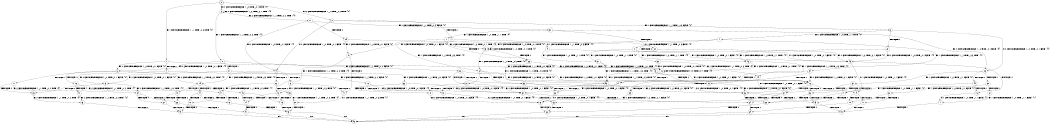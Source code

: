 digraph BCG {
size = "7, 10.5";
center = TRUE;
node [shape = circle];
0 [peripheries = 2];
0 -> 1 [label = "EX !1 !ATOMIC_EXCH_BRANCH (1, +1, TRUE, +0, 3, TRUE) !{0}"];
0 -> 2 [label = "EX !2 !ATOMIC_EXCH_BRANCH (1, +1, TRUE, +0, 2, TRUE) !{0}"];
0 -> 3 [label = "EX !0 !ATOMIC_EXCH_BRANCH (1, +0, TRUE, +0, 1, TRUE) !{0}"];
1 -> 4 [label = "TERMINATE !1"];
1 -> 5 [label = "EX !2 !ATOMIC_EXCH_BRANCH (1, +1, TRUE, +0, 2, FALSE) !{0}"];
1 -> 6 [label = "EX !0 !ATOMIC_EXCH_BRANCH (1, +0, TRUE, +0, 1, FALSE) !{0}"];
2 -> 7 [label = "TERMINATE !2"];
2 -> 8 [label = "EX !1 !ATOMIC_EXCH_BRANCH (1, +1, TRUE, +0, 3, FALSE) !{0}"];
2 -> 9 [label = "EX !0 !ATOMIC_EXCH_BRANCH (1, +0, TRUE, +0, 1, FALSE) !{0}"];
3 -> 10 [label = "EX !1 !ATOMIC_EXCH_BRANCH (1, +1, TRUE, +0, 3, TRUE) !{0}"];
3 -> 11 [label = "EX !2 !ATOMIC_EXCH_BRANCH (1, +1, TRUE, +0, 2, TRUE) !{0}"];
3 -> 3 [label = "EX !0 !ATOMIC_EXCH_BRANCH (1, +0, TRUE, +0, 1, TRUE) !{0}"];
4 -> 12 [label = "EX !2 !ATOMIC_EXCH_BRANCH (1, +1, TRUE, +0, 2, FALSE) !{0}"];
4 -> 13 [label = "EX !0 !ATOMIC_EXCH_BRANCH (1, +0, TRUE, +0, 1, FALSE) !{0}"];
5 -> 14 [label = "TERMINATE !1"];
5 -> 15 [label = "TERMINATE !2"];
5 -> 16 [label = "EX !0 !ATOMIC_EXCH_BRANCH (1, +0, TRUE, +0, 1, FALSE) !{0}"];
6 -> 17 [label = "TERMINATE !1"];
6 -> 18 [label = "TERMINATE !0"];
6 -> 19 [label = "EX !2 !ATOMIC_EXCH_BRANCH (1, +1, TRUE, +0, 2, TRUE) !{0}"];
7 -> 20 [label = "EX !1 !ATOMIC_EXCH_BRANCH (1, +1, TRUE, +0, 3, FALSE) !{0}"];
7 -> 21 [label = "EX !0 !ATOMIC_EXCH_BRANCH (1, +0, TRUE, +0, 1, FALSE) !{0}"];
8 -> 22 [label = "TERMINATE !2"];
8 -> 23 [label = "EX !0 !ATOMIC_EXCH_BRANCH (1, +0, TRUE, +0, 1, FALSE) !{0}"];
8 -> 24 [label = "EX !1 !ATOMIC_EXCH_BRANCH (1, +0, TRUE, +1, 1, TRUE) !{0}"];
9 -> 25 [label = "TERMINATE !2"];
9 -> 26 [label = "TERMINATE !0"];
9 -> 19 [label = "EX !1 !ATOMIC_EXCH_BRANCH (1, +1, TRUE, +0, 3, TRUE) !{0}"];
10 -> 27 [label = "TERMINATE !1"];
10 -> 28 [label = "EX !2 !ATOMIC_EXCH_BRANCH (1, +1, TRUE, +0, 2, FALSE) !{0}"];
10 -> 6 [label = "EX !0 !ATOMIC_EXCH_BRANCH (1, +0, TRUE, +0, 1, FALSE) !{0}"];
11 -> 29 [label = "TERMINATE !2"];
11 -> 30 [label = "EX !1 !ATOMIC_EXCH_BRANCH (1, +1, TRUE, +0, 3, FALSE) !{0}"];
11 -> 9 [label = "EX !0 !ATOMIC_EXCH_BRANCH (1, +0, TRUE, +0, 1, FALSE) !{0}"];
12 -> 31 [label = "TERMINATE !2"];
12 -> 32 [label = "EX !0 !ATOMIC_EXCH_BRANCH (1, +0, TRUE, +0, 1, FALSE) !{0}"];
13 -> 33 [label = "TERMINATE !0"];
13 -> 34 [label = "EX !2 !ATOMIC_EXCH_BRANCH (1, +1, TRUE, +0, 2, TRUE) !{0}"];
14 -> 31 [label = "TERMINATE !2"];
14 -> 32 [label = "EX !0 !ATOMIC_EXCH_BRANCH (1, +0, TRUE, +0, 1, FALSE) !{0}"];
15 -> 35 [label = "TERMINATE !1"];
15 -> 36 [label = "EX !0 !ATOMIC_EXCH_BRANCH (1, +0, TRUE, +0, 1, FALSE) !{0}"];
16 -> 37 [label = "TERMINATE !1"];
16 -> 38 [label = "TERMINATE !2"];
16 -> 39 [label = "TERMINATE !0"];
17 -> 33 [label = "TERMINATE !0"];
17 -> 34 [label = "EX !2 !ATOMIC_EXCH_BRANCH (1, +1, TRUE, +0, 2, TRUE) !{0}"];
18 -> 40 [label = "TERMINATE !1"];
18 -> 41 [label = "EX !2 !ATOMIC_EXCH_BRANCH (1, +1, TRUE, +0, 2, TRUE) !{1}"];
19 -> 42 [label = "TERMINATE !1"];
19 -> 43 [label = "TERMINATE !2"];
19 -> 44 [label = "TERMINATE !0"];
20 -> 45 [label = "EX !0 !ATOMIC_EXCH_BRANCH (1, +0, TRUE, +0, 1, FALSE) !{0}"];
20 -> 46 [label = "EX !1 !ATOMIC_EXCH_BRANCH (1, +0, TRUE, +1, 1, TRUE) !{0}"];
21 -> 47 [label = "TERMINATE !0"];
21 -> 48 [label = "EX !1 !ATOMIC_EXCH_BRANCH (1, +1, TRUE, +0, 3, TRUE) !{0}"];
22 -> 45 [label = "EX !0 !ATOMIC_EXCH_BRANCH (1, +0, TRUE, +0, 1, FALSE) !{0}"];
22 -> 46 [label = "EX !1 !ATOMIC_EXCH_BRANCH (1, +0, TRUE, +1, 1, TRUE) !{0}"];
23 -> 49 [label = "TERMINATE !2"];
23 -> 50 [label = "TERMINATE !0"];
23 -> 51 [label = "EX !1 !ATOMIC_EXCH_BRANCH (1, +0, TRUE, +1, 1, FALSE) !{0}"];
24 -> 52 [label = "TERMINATE !2"];
24 -> 53 [label = "EX !0 !ATOMIC_EXCH_BRANCH (1, +0, TRUE, +0, 1, TRUE) !{0}"];
24 -> 54 [label = "EX !1 !ATOMIC_EXCH_BRANCH (1, +1, TRUE, +0, 3, TRUE) !{0}"];
25 -> 47 [label = "TERMINATE !0"];
25 -> 48 [label = "EX !1 !ATOMIC_EXCH_BRANCH (1, +1, TRUE, +0, 3, TRUE) !{0}"];
26 -> 55 [label = "TERMINATE !2"];
26 -> 41 [label = "EX !1 !ATOMIC_EXCH_BRANCH (1, +1, TRUE, +0, 3, TRUE) !{1}"];
27 -> 56 [label = "EX !2 !ATOMIC_EXCH_BRANCH (1, +1, TRUE, +0, 2, FALSE) !{0}"];
27 -> 13 [label = "EX !0 !ATOMIC_EXCH_BRANCH (1, +0, TRUE, +0, 1, FALSE) !{0}"];
28 -> 57 [label = "TERMINATE !1"];
28 -> 58 [label = "TERMINATE !2"];
28 -> 16 [label = "EX !0 !ATOMIC_EXCH_BRANCH (1, +0, TRUE, +0, 1, FALSE) !{0}"];
29 -> 59 [label = "EX !1 !ATOMIC_EXCH_BRANCH (1, +1, TRUE, +0, 3, FALSE) !{0}"];
29 -> 21 [label = "EX !0 !ATOMIC_EXCH_BRANCH (1, +0, TRUE, +0, 1, FALSE) !{0}"];
30 -> 60 [label = "TERMINATE !2"];
30 -> 61 [label = "EX !1 !ATOMIC_EXCH_BRANCH (1, +0, TRUE, +1, 1, TRUE) !{0}"];
30 -> 23 [label = "EX !0 !ATOMIC_EXCH_BRANCH (1, +0, TRUE, +0, 1, FALSE) !{0}"];
31 -> 62 [label = "EX !0 !ATOMIC_EXCH_BRANCH (1, +0, TRUE, +0, 1, FALSE) !{0}"];
32 -> 63 [label = "TERMINATE !2"];
32 -> 64 [label = "TERMINATE !0"];
33 -> 65 [label = "EX !2 !ATOMIC_EXCH_BRANCH (1, +1, TRUE, +0, 2, TRUE) !{2}"];
34 -> 66 [label = "TERMINATE !2"];
34 -> 67 [label = "TERMINATE !0"];
35 -> 62 [label = "EX !0 !ATOMIC_EXCH_BRANCH (1, +0, TRUE, +0, 1, FALSE) !{0}"];
36 -> 68 [label = "TERMINATE !1"];
36 -> 69 [label = "TERMINATE !0"];
37 -> 63 [label = "TERMINATE !2"];
37 -> 64 [label = "TERMINATE !0"];
38 -> 68 [label = "TERMINATE !1"];
38 -> 69 [label = "TERMINATE !0"];
39 -> 70 [label = "TERMINATE !1"];
39 -> 71 [label = "TERMINATE !2"];
40 -> 65 [label = "EX !2 !ATOMIC_EXCH_BRANCH (1, +1, TRUE, +0, 2, TRUE) !{2}"];
41 -> 72 [label = "TERMINATE !1"];
41 -> 73 [label = "TERMINATE !2"];
42 -> 66 [label = "TERMINATE !2"];
42 -> 67 [label = "TERMINATE !0"];
43 -> 74 [label = "TERMINATE !1"];
43 -> 75 [label = "TERMINATE !0"];
44 -> 72 [label = "TERMINATE !1"];
44 -> 73 [label = "TERMINATE !2"];
45 -> 76 [label = "TERMINATE !0"];
45 -> 77 [label = "EX !1 !ATOMIC_EXCH_BRANCH (1, +0, TRUE, +1, 1, FALSE) !{0}"];
46 -> 78 [label = "EX !0 !ATOMIC_EXCH_BRANCH (1, +0, TRUE, +0, 1, TRUE) !{0}"];
46 -> 79 [label = "EX !1 !ATOMIC_EXCH_BRANCH (1, +1, TRUE, +0, 3, TRUE) !{0}"];
47 -> 80 [label = "EX !1 !ATOMIC_EXCH_BRANCH (1, +1, TRUE, +0, 3, TRUE) !{1}"];
48 -> 74 [label = "TERMINATE !1"];
48 -> 75 [label = "TERMINATE !0"];
49 -> 76 [label = "TERMINATE !0"];
49 -> 77 [label = "EX !1 !ATOMIC_EXCH_BRANCH (1, +0, TRUE, +1, 1, FALSE) !{0}"];
50 -> 81 [label = "TERMINATE !2"];
50 -> 82 [label = "EX !1 !ATOMIC_EXCH_BRANCH (1, +0, TRUE, +1, 1, FALSE) !{1}"];
51 -> 37 [label = "TERMINATE !1"];
51 -> 38 [label = "TERMINATE !2"];
51 -> 39 [label = "TERMINATE !0"];
52 -> 78 [label = "EX !0 !ATOMIC_EXCH_BRANCH (1, +0, TRUE, +0, 1, TRUE) !{0}"];
52 -> 79 [label = "EX !1 !ATOMIC_EXCH_BRANCH (1, +1, TRUE, +0, 3, TRUE) !{0}"];
53 -> 83 [label = "TERMINATE !2"];
53 -> 84 [label = "EX !1 !ATOMIC_EXCH_BRANCH (1, +1, TRUE, +0, 3, TRUE) !{0}"];
53 -> 53 [label = "EX !0 !ATOMIC_EXCH_BRANCH (1, +0, TRUE, +0, 1, TRUE) !{0}"];
54 -> 14 [label = "TERMINATE !1"];
54 -> 15 [label = "TERMINATE !2"];
54 -> 16 [label = "EX !0 !ATOMIC_EXCH_BRANCH (1, +0, TRUE, +0, 1, FALSE) !{0}"];
55 -> 80 [label = "EX !1 !ATOMIC_EXCH_BRANCH (1, +1, TRUE, +0, 3, TRUE) !{1}"];
56 -> 85 [label = "TERMINATE !2"];
56 -> 32 [label = "EX !0 !ATOMIC_EXCH_BRANCH (1, +0, TRUE, +0, 1, FALSE) !{0}"];
57 -> 85 [label = "TERMINATE !2"];
57 -> 32 [label = "EX !0 !ATOMIC_EXCH_BRANCH (1, +0, TRUE, +0, 1, FALSE) !{0}"];
58 -> 86 [label = "TERMINATE !1"];
58 -> 36 [label = "EX !0 !ATOMIC_EXCH_BRANCH (1, +0, TRUE, +0, 1, FALSE) !{0}"];
59 -> 87 [label = "EX !1 !ATOMIC_EXCH_BRANCH (1, +0, TRUE, +1, 1, TRUE) !{0}"];
59 -> 45 [label = "EX !0 !ATOMIC_EXCH_BRANCH (1, +0, TRUE, +0, 1, FALSE) !{0}"];
60 -> 87 [label = "EX !1 !ATOMIC_EXCH_BRANCH (1, +0, TRUE, +1, 1, TRUE) !{0}"];
60 -> 45 [label = "EX !0 !ATOMIC_EXCH_BRANCH (1, +0, TRUE, +0, 1, FALSE) !{0}"];
61 -> 83 [label = "TERMINATE !2"];
61 -> 84 [label = "EX !1 !ATOMIC_EXCH_BRANCH (1, +1, TRUE, +0, 3, TRUE) !{0}"];
61 -> 53 [label = "EX !0 !ATOMIC_EXCH_BRANCH (1, +0, TRUE, +0, 1, TRUE) !{0}"];
62 -> 88 [label = "TERMINATE !0"];
63 -> 88 [label = "TERMINATE !0"];
64 -> 89 [label = "TERMINATE !2"];
65 -> 90 [label = "TERMINATE !2"];
66 -> 91 [label = "TERMINATE !0"];
67 -> 90 [label = "TERMINATE !2"];
68 -> 88 [label = "TERMINATE !0"];
69 -> 92 [label = "TERMINATE !1"];
70 -> 89 [label = "TERMINATE !2"];
71 -> 92 [label = "TERMINATE !1"];
72 -> 90 [label = "TERMINATE !2"];
73 -> 93 [label = "TERMINATE !1"];
74 -> 91 [label = "TERMINATE !0"];
75 -> 93 [label = "TERMINATE !1"];
76 -> 94 [label = "EX !1 !ATOMIC_EXCH_BRANCH (1, +0, TRUE, +1, 1, FALSE) !{1}"];
77 -> 68 [label = "TERMINATE !1"];
77 -> 69 [label = "TERMINATE !0"];
78 -> 95 [label = "EX !1 !ATOMIC_EXCH_BRANCH (1, +1, TRUE, +0, 3, TRUE) !{0}"];
78 -> 78 [label = "EX !0 !ATOMIC_EXCH_BRANCH (1, +0, TRUE, +0, 1, TRUE) !{0}"];
79 -> 35 [label = "TERMINATE !1"];
79 -> 36 [label = "EX !0 !ATOMIC_EXCH_BRANCH (1, +0, TRUE, +0, 1, FALSE) !{0}"];
80 -> 93 [label = "TERMINATE !1"];
81 -> 94 [label = "EX !1 !ATOMIC_EXCH_BRANCH (1, +0, TRUE, +1, 1, FALSE) !{1}"];
82 -> 70 [label = "TERMINATE !1"];
82 -> 71 [label = "TERMINATE !2"];
83 -> 95 [label = "EX !1 !ATOMIC_EXCH_BRANCH (1, +1, TRUE, +0, 3, TRUE) !{0}"];
83 -> 78 [label = "EX !0 !ATOMIC_EXCH_BRANCH (1, +0, TRUE, +0, 1, TRUE) !{0}"];
84 -> 57 [label = "TERMINATE !1"];
84 -> 58 [label = "TERMINATE !2"];
84 -> 16 [label = "EX !0 !ATOMIC_EXCH_BRANCH (1, +0, TRUE, +0, 1, FALSE) !{0}"];
85 -> 62 [label = "EX !0 !ATOMIC_EXCH_BRANCH (1, +0, TRUE, +0, 1, FALSE) !{0}"];
86 -> 62 [label = "EX !0 !ATOMIC_EXCH_BRANCH (1, +0, TRUE, +0, 1, FALSE) !{0}"];
87 -> 95 [label = "EX !1 !ATOMIC_EXCH_BRANCH (1, +1, TRUE, +0, 3, TRUE) !{0}"];
87 -> 78 [label = "EX !0 !ATOMIC_EXCH_BRANCH (1, +0, TRUE, +0, 1, TRUE) !{0}"];
88 -> 96 [label = "exit"];
89 -> 96 [label = "exit"];
90 -> 96 [label = "exit"];
91 -> 96 [label = "exit"];
92 -> 96 [label = "exit"];
93 -> 96 [label = "exit"];
94 -> 92 [label = "TERMINATE !1"];
95 -> 86 [label = "TERMINATE !1"];
95 -> 36 [label = "EX !0 !ATOMIC_EXCH_BRANCH (1, +0, TRUE, +0, 1, FALSE) !{0}"];
}
